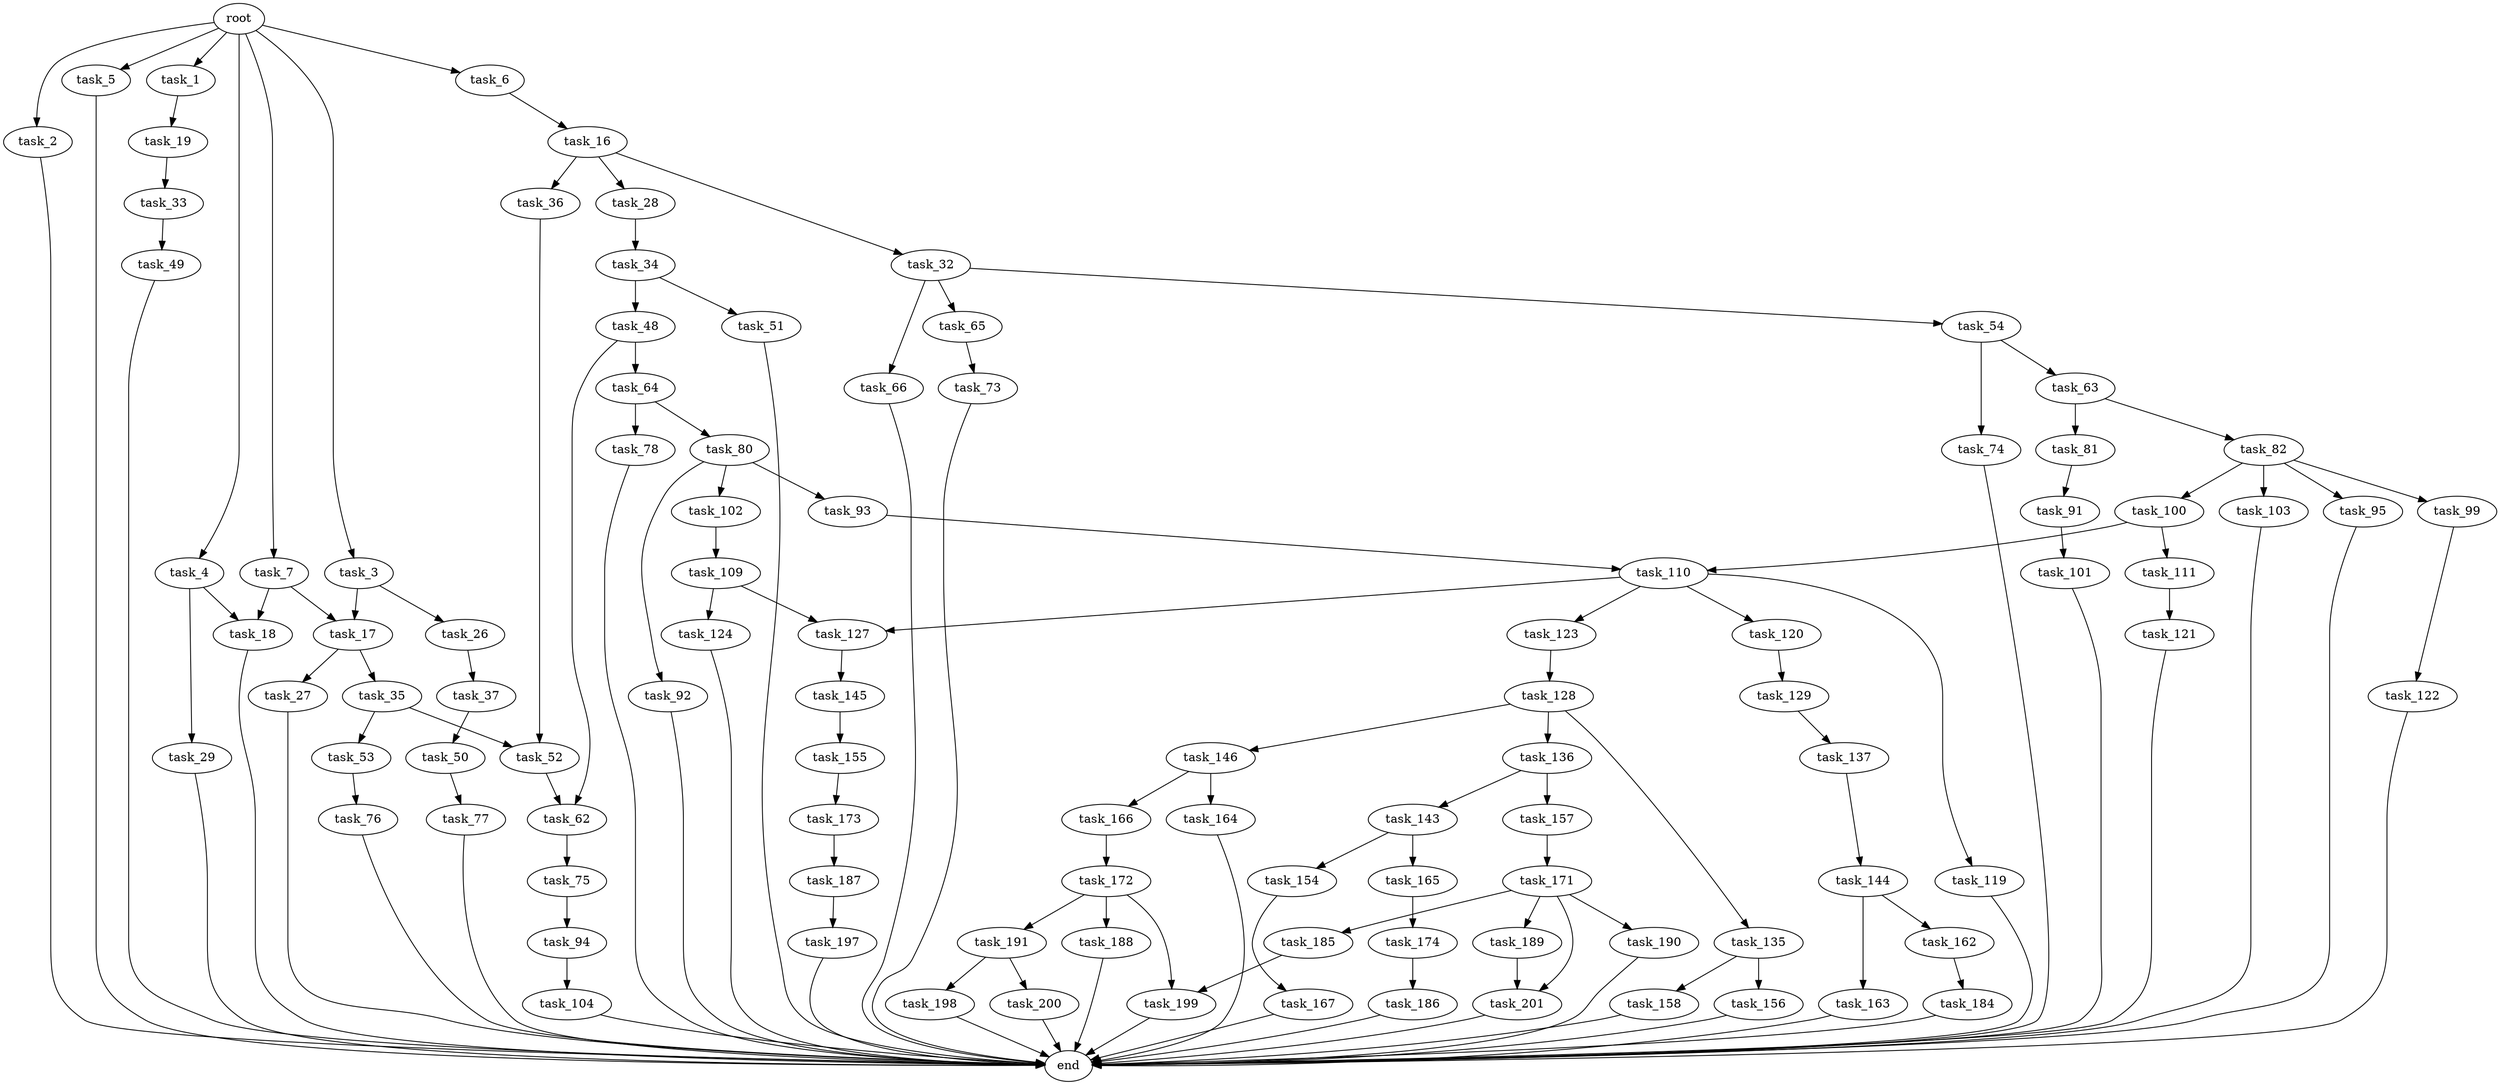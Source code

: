 digraph G {
  root [size="0.000000"];
  task_1 [size="368293445632.000000"];
  task_2 [size="68719476736.000000"];
  task_3 [size="43970091322.000000"];
  task_4 [size="38736166173.000000"];
  task_5 [size="368293445632.000000"];
  task_6 [size="250822688123.000000"];
  task_7 [size="752810670032.000000"];
  task_16 [size="35880043433.000000"];
  task_17 [size="134217728000.000000"];
  task_18 [size="1079656603.000000"];
  task_19 [size="2003874302.000000"];
  task_26 [size="489935788348.000000"];
  task_27 [size="31001594532.000000"];
  task_28 [size="583039914933.000000"];
  task_29 [size="20496426810.000000"];
  task_32 [size="134217728000.000000"];
  task_33 [size="368293445632.000000"];
  task_34 [size="3620925134.000000"];
  task_35 [size="175400751821.000000"];
  task_36 [size="16619962093.000000"];
  task_37 [size="60846838108.000000"];
  task_48 [size="485899527387.000000"];
  task_49 [size="18156086497.000000"];
  task_50 [size="134217728000.000000"];
  task_51 [size="23552197589.000000"];
  task_52 [size="17126006297.000000"];
  task_53 [size="230340247716.000000"];
  task_54 [size="231928233984.000000"];
  task_62 [size="2644496973.000000"];
  task_63 [size="1073741824000.000000"];
  task_64 [size="394076571223.000000"];
  task_65 [size="194759687524.000000"];
  task_66 [size="68719476736.000000"];
  task_73 [size="5270023497.000000"];
  task_74 [size="368293445632.000000"];
  task_75 [size="8153639262.000000"];
  task_76 [size="549755813888.000000"];
  task_77 [size="82354642461.000000"];
  task_78 [size="82786482413.000000"];
  task_80 [size="3254172017.000000"];
  task_81 [size="23635258127.000000"];
  task_82 [size="3520967564.000000"];
  task_91 [size="231928233984.000000"];
  task_92 [size="782757789696.000000"];
  task_93 [size="368293445632.000000"];
  task_94 [size="9855107586.000000"];
  task_95 [size="782757789696.000000"];
  task_99 [size="17541790951.000000"];
  task_100 [size="1073741824000.000000"];
  task_101 [size="1073741824000.000000"];
  task_102 [size="1073741824000.000000"];
  task_103 [size="25961932352.000000"];
  task_104 [size="115393682157.000000"];
  task_109 [size="1835507413.000000"];
  task_110 [size="7426684238.000000"];
  task_111 [size="782757789696.000000"];
  task_119 [size="68719476736.000000"];
  task_120 [size="9973875767.000000"];
  task_121 [size="2423378785.000000"];
  task_122 [size="231928233984.000000"];
  task_123 [size="549755813888.000000"];
  task_124 [size="1306839552585.000000"];
  task_127 [size="9867599704.000000"];
  task_128 [size="2290570982.000000"];
  task_129 [size="76884709876.000000"];
  task_135 [size="700056512874.000000"];
  task_136 [size="6501749237.000000"];
  task_137 [size="1073741824000.000000"];
  task_143 [size="16046599620.000000"];
  task_144 [size="1265413364.000000"];
  task_145 [size="24557754769.000000"];
  task_146 [size="524525513755.000000"];
  task_154 [size="68719476736.000000"];
  task_155 [size="407232909319.000000"];
  task_156 [size="549755813888.000000"];
  task_157 [size="32254053474.000000"];
  task_158 [size="42205990872.000000"];
  task_162 [size="46805130930.000000"];
  task_163 [size="41496867084.000000"];
  task_164 [size="49021406870.000000"];
  task_165 [size="303231851559.000000"];
  task_166 [size="18008180023.000000"];
  task_167 [size="782757789696.000000"];
  task_171 [size="40715061425.000000"];
  task_172 [size="368293445632.000000"];
  task_173 [size="782757789696.000000"];
  task_174 [size="549755813888.000000"];
  task_184 [size="28991029248.000000"];
  task_185 [size="38804838552.000000"];
  task_186 [size="8589934592.000000"];
  task_187 [size="9867362274.000000"];
  task_188 [size="32736861984.000000"];
  task_189 [size="281405755412.000000"];
  task_190 [size="629158481214.000000"];
  task_191 [size="56016558288.000000"];
  task_197 [size="231928233984.000000"];
  task_198 [size="68719476736.000000"];
  task_199 [size="37824084751.000000"];
  task_200 [size="26271558245.000000"];
  task_201 [size="549755813888.000000"];
  end [size="0.000000"];

  root -> task_1 [size="1.000000"];
  root -> task_2 [size="1.000000"];
  root -> task_3 [size="1.000000"];
  root -> task_4 [size="1.000000"];
  root -> task_5 [size="1.000000"];
  root -> task_6 [size="1.000000"];
  root -> task_7 [size="1.000000"];
  task_1 -> task_19 [size="411041792.000000"];
  task_2 -> end [size="1.000000"];
  task_3 -> task_17 [size="209715200.000000"];
  task_3 -> task_26 [size="209715200.000000"];
  task_4 -> task_18 [size="679477248.000000"];
  task_4 -> task_29 [size="679477248.000000"];
  task_5 -> end [size="1.000000"];
  task_6 -> task_16 [size="301989888.000000"];
  task_7 -> task_17 [size="536870912.000000"];
  task_7 -> task_18 [size="536870912.000000"];
  task_16 -> task_28 [size="679477248.000000"];
  task_16 -> task_32 [size="679477248.000000"];
  task_16 -> task_36 [size="679477248.000000"];
  task_17 -> task_27 [size="209715200.000000"];
  task_17 -> task_35 [size="209715200.000000"];
  task_18 -> end [size="1.000000"];
  task_19 -> task_33 [size="33554432.000000"];
  task_26 -> task_37 [size="536870912.000000"];
  task_27 -> end [size="1.000000"];
  task_28 -> task_34 [size="838860800.000000"];
  task_29 -> end [size="1.000000"];
  task_32 -> task_54 [size="209715200.000000"];
  task_32 -> task_65 [size="209715200.000000"];
  task_32 -> task_66 [size="209715200.000000"];
  task_33 -> task_49 [size="411041792.000000"];
  task_34 -> task_48 [size="411041792.000000"];
  task_34 -> task_51 [size="411041792.000000"];
  task_35 -> task_52 [size="209715200.000000"];
  task_35 -> task_53 [size="209715200.000000"];
  task_36 -> task_52 [size="301989888.000000"];
  task_37 -> task_50 [size="75497472.000000"];
  task_48 -> task_62 [size="301989888.000000"];
  task_48 -> task_64 [size="301989888.000000"];
  task_49 -> end [size="1.000000"];
  task_50 -> task_77 [size="209715200.000000"];
  task_51 -> end [size="1.000000"];
  task_52 -> task_62 [size="33554432.000000"];
  task_53 -> task_76 [size="209715200.000000"];
  task_54 -> task_63 [size="301989888.000000"];
  task_54 -> task_74 [size="301989888.000000"];
  task_62 -> task_75 [size="75497472.000000"];
  task_63 -> task_81 [size="838860800.000000"];
  task_63 -> task_82 [size="838860800.000000"];
  task_64 -> task_78 [size="838860800.000000"];
  task_64 -> task_80 [size="838860800.000000"];
  task_65 -> task_73 [size="209715200.000000"];
  task_66 -> end [size="1.000000"];
  task_73 -> end [size="1.000000"];
  task_74 -> end [size="1.000000"];
  task_75 -> task_94 [size="411041792.000000"];
  task_76 -> end [size="1.000000"];
  task_77 -> end [size="1.000000"];
  task_78 -> end [size="1.000000"];
  task_80 -> task_92 [size="75497472.000000"];
  task_80 -> task_93 [size="75497472.000000"];
  task_80 -> task_102 [size="75497472.000000"];
  task_81 -> task_91 [size="536870912.000000"];
  task_82 -> task_95 [size="134217728.000000"];
  task_82 -> task_99 [size="134217728.000000"];
  task_82 -> task_100 [size="134217728.000000"];
  task_82 -> task_103 [size="134217728.000000"];
  task_91 -> task_101 [size="301989888.000000"];
  task_92 -> end [size="1.000000"];
  task_93 -> task_110 [size="411041792.000000"];
  task_94 -> task_104 [size="301989888.000000"];
  task_95 -> end [size="1.000000"];
  task_99 -> task_122 [size="838860800.000000"];
  task_100 -> task_110 [size="838860800.000000"];
  task_100 -> task_111 [size="838860800.000000"];
  task_101 -> end [size="1.000000"];
  task_102 -> task_109 [size="838860800.000000"];
  task_103 -> end [size="1.000000"];
  task_104 -> end [size="1.000000"];
  task_109 -> task_124 [size="33554432.000000"];
  task_109 -> task_127 [size="33554432.000000"];
  task_110 -> task_119 [size="134217728.000000"];
  task_110 -> task_120 [size="134217728.000000"];
  task_110 -> task_123 [size="134217728.000000"];
  task_110 -> task_127 [size="134217728.000000"];
  task_111 -> task_121 [size="679477248.000000"];
  task_119 -> end [size="1.000000"];
  task_120 -> task_129 [size="536870912.000000"];
  task_121 -> end [size="1.000000"];
  task_122 -> end [size="1.000000"];
  task_123 -> task_128 [size="536870912.000000"];
  task_124 -> end [size="1.000000"];
  task_127 -> task_145 [size="679477248.000000"];
  task_128 -> task_135 [size="75497472.000000"];
  task_128 -> task_136 [size="75497472.000000"];
  task_128 -> task_146 [size="75497472.000000"];
  task_129 -> task_137 [size="75497472.000000"];
  task_135 -> task_156 [size="679477248.000000"];
  task_135 -> task_158 [size="679477248.000000"];
  task_136 -> task_143 [size="536870912.000000"];
  task_136 -> task_157 [size="536870912.000000"];
  task_137 -> task_144 [size="838860800.000000"];
  task_143 -> task_154 [size="838860800.000000"];
  task_143 -> task_165 [size="838860800.000000"];
  task_144 -> task_162 [size="75497472.000000"];
  task_144 -> task_163 [size="75497472.000000"];
  task_145 -> task_155 [size="411041792.000000"];
  task_146 -> task_164 [size="679477248.000000"];
  task_146 -> task_166 [size="679477248.000000"];
  task_154 -> task_167 [size="134217728.000000"];
  task_155 -> task_173 [size="301989888.000000"];
  task_156 -> end [size="1.000000"];
  task_157 -> task_171 [size="679477248.000000"];
  task_158 -> end [size="1.000000"];
  task_162 -> task_184 [size="33554432.000000"];
  task_163 -> end [size="1.000000"];
  task_164 -> end [size="1.000000"];
  task_165 -> task_174 [size="209715200.000000"];
  task_166 -> task_172 [size="838860800.000000"];
  task_167 -> end [size="1.000000"];
  task_171 -> task_185 [size="33554432.000000"];
  task_171 -> task_189 [size="33554432.000000"];
  task_171 -> task_190 [size="33554432.000000"];
  task_171 -> task_201 [size="33554432.000000"];
  task_172 -> task_188 [size="411041792.000000"];
  task_172 -> task_191 [size="411041792.000000"];
  task_172 -> task_199 [size="411041792.000000"];
  task_173 -> task_187 [size="679477248.000000"];
  task_174 -> task_186 [size="536870912.000000"];
  task_184 -> end [size="1.000000"];
  task_185 -> task_199 [size="679477248.000000"];
  task_186 -> end [size="1.000000"];
  task_187 -> task_197 [size="536870912.000000"];
  task_188 -> end [size="1.000000"];
  task_189 -> task_201 [size="536870912.000000"];
  task_190 -> end [size="1.000000"];
  task_191 -> task_198 [size="75497472.000000"];
  task_191 -> task_200 [size="75497472.000000"];
  task_197 -> end [size="1.000000"];
  task_198 -> end [size="1.000000"];
  task_199 -> end [size="1.000000"];
  task_200 -> end [size="1.000000"];
  task_201 -> end [size="1.000000"];
}
